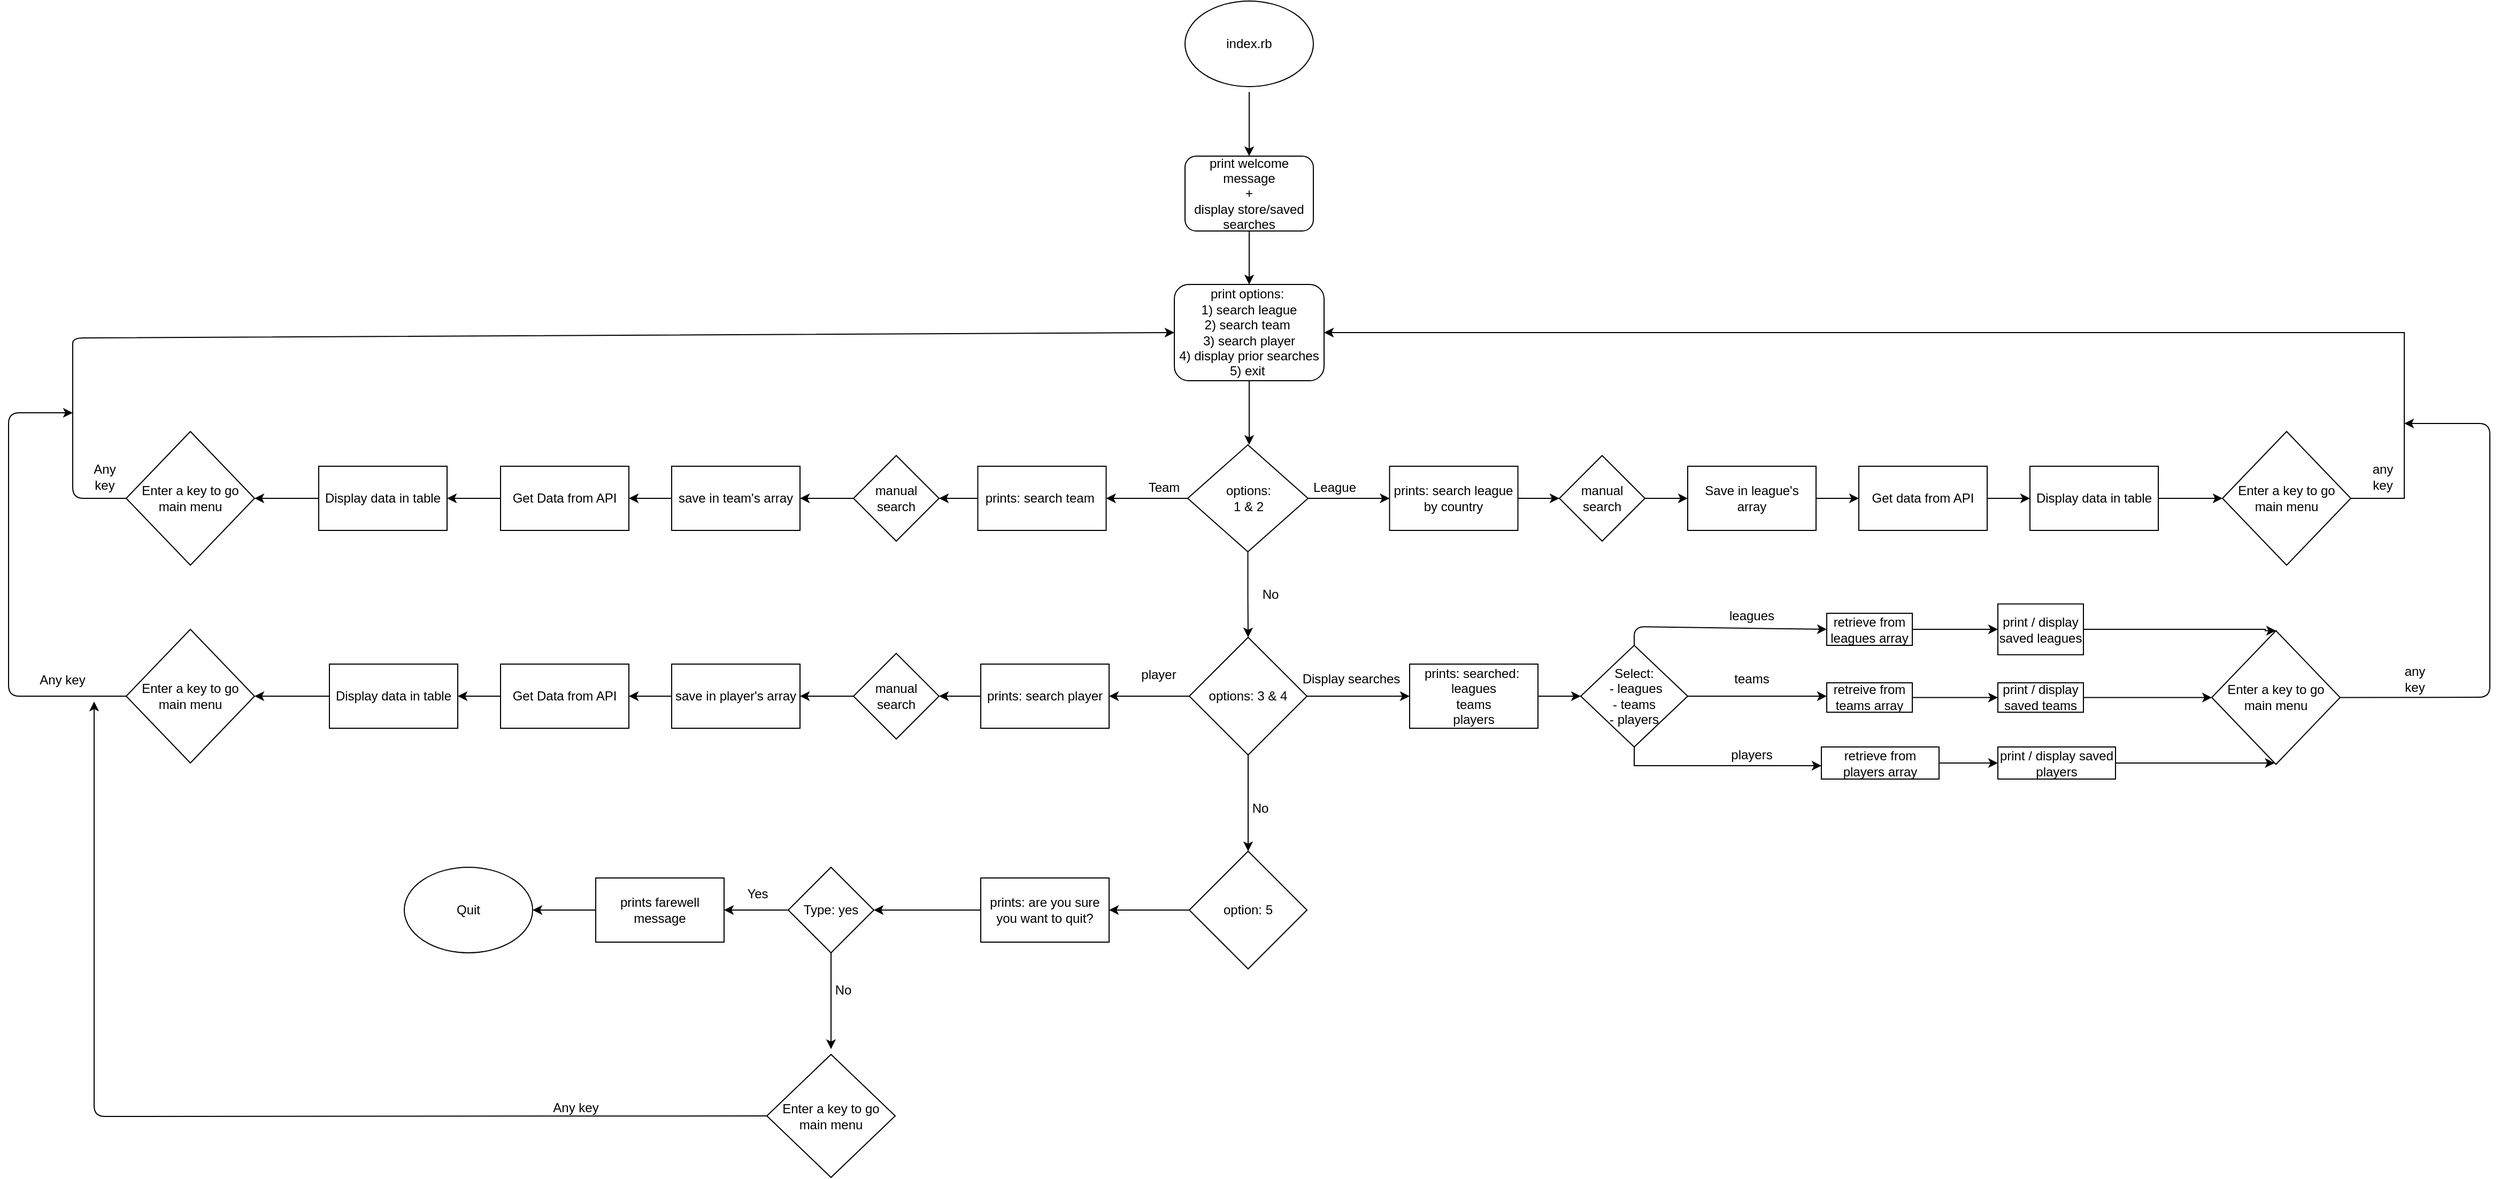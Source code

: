 <mxfile version="15.9.6" type="device"><diagram id="C5RBs43oDa-KdzZeNtuy" name="Page-1"><mxGraphModel dx="1624" dy="798" grid="1" gridSize="10" guides="1" tooltips="1" connect="1" arrows="1" fold="1" page="1" pageScale="1" pageWidth="827" pageHeight="1169" math="0" shadow="0"><root><mxCell id="WIyWlLk6GJQsqaUBKTNV-0"/><mxCell id="WIyWlLk6GJQsqaUBKTNV-1" parent="WIyWlLk6GJQsqaUBKTNV-0"/><mxCell id="--1TKT75NoGN2J0kMyLS-0" value="index.rb" style="ellipse;whiteSpace=wrap;html=1;" parent="WIyWlLk6GJQsqaUBKTNV-1" vertex="1"><mxGeometry x="300" y="545" width="120" height="80" as="geometry"/></mxCell><mxCell id="--1TKT75NoGN2J0kMyLS-1" value="" style="endArrow=classic;html=1;" parent="WIyWlLk6GJQsqaUBKTNV-1" edge="1"><mxGeometry width="50" height="50" relative="1" as="geometry"><mxPoint x="360" y="630" as="sourcePoint"/><mxPoint x="360" y="690" as="targetPoint"/></mxGeometry></mxCell><mxCell id="--1TKT75NoGN2J0kMyLS-2" value="print welcome message &lt;br&gt;+ &lt;br&gt;display store/saved searches" style="rounded=1;whiteSpace=wrap;html=1;" parent="WIyWlLk6GJQsqaUBKTNV-1" vertex="1"><mxGeometry x="300" y="690" width="120" height="70" as="geometry"/></mxCell><mxCell id="--1TKT75NoGN2J0kMyLS-3" value="" style="endArrow=classic;html=1;exitX=0.5;exitY=1;exitDx=0;exitDy=0;" parent="WIyWlLk6GJQsqaUBKTNV-1" source="--1TKT75NoGN2J0kMyLS-2" edge="1"><mxGeometry width="50" height="50" relative="1" as="geometry"><mxPoint x="340" y="800" as="sourcePoint"/><mxPoint x="360" y="810" as="targetPoint"/></mxGeometry></mxCell><mxCell id="--1TKT75NoGN2J0kMyLS-4" value="print options:&amp;nbsp;&lt;br&gt;1) search league&lt;br&gt;2) search team&amp;nbsp;&lt;br&gt;3) search player&lt;br&gt;4) display prior searches&lt;br&gt;5) exit&amp;nbsp;" style="rounded=1;whiteSpace=wrap;html=1;" parent="WIyWlLk6GJQsqaUBKTNV-1" vertex="1"><mxGeometry x="290" y="810" width="140" height="90" as="geometry"/></mxCell><mxCell id="--1TKT75NoGN2J0kMyLS-5" value="" style="endArrow=classic;html=1;exitX=0.5;exitY=1;exitDx=0;exitDy=0;" parent="WIyWlLk6GJQsqaUBKTNV-1" source="--1TKT75NoGN2J0kMyLS-4" edge="1"><mxGeometry width="50" height="50" relative="1" as="geometry"><mxPoint x="340" y="950" as="sourcePoint"/><mxPoint x="360" y="960" as="targetPoint"/></mxGeometry></mxCell><mxCell id="--1TKT75NoGN2J0kMyLS-12" value="" style="edgeStyle=orthogonalEdgeStyle;rounded=0;orthogonalLoop=1;jettySize=auto;html=1;" parent="WIyWlLk6GJQsqaUBKTNV-1" source="--1TKT75NoGN2J0kMyLS-6" target="--1TKT75NoGN2J0kMyLS-8" edge="1"><mxGeometry relative="1" as="geometry"/></mxCell><mxCell id="--1TKT75NoGN2J0kMyLS-14" value="" style="edgeStyle=orthogonalEdgeStyle;rounded=0;orthogonalLoop=1;jettySize=auto;html=1;" parent="WIyWlLk6GJQsqaUBKTNV-1" source="--1TKT75NoGN2J0kMyLS-6" target="--1TKT75NoGN2J0kMyLS-13" edge="1"><mxGeometry relative="1" as="geometry"/></mxCell><mxCell id="--1TKT75NoGN2J0kMyLS-17" value="" style="edgeStyle=orthogonalEdgeStyle;rounded=0;orthogonalLoop=1;jettySize=auto;html=1;" parent="WIyWlLk6GJQsqaUBKTNV-1" source="--1TKT75NoGN2J0kMyLS-6" target="--1TKT75NoGN2J0kMyLS-16" edge="1"><mxGeometry relative="1" as="geometry"/></mxCell><mxCell id="--1TKT75NoGN2J0kMyLS-6" value="options:&lt;br&gt;1 &amp;amp; 2" style="rhombus;whiteSpace=wrap;html=1;" parent="WIyWlLk6GJQsqaUBKTNV-1" vertex="1"><mxGeometry x="302.5" y="960" width="112.5" height="100" as="geometry"/></mxCell><mxCell id="--1TKT75NoGN2J0kMyLS-10" value="" style="edgeStyle=orthogonalEdgeStyle;rounded=0;orthogonalLoop=1;jettySize=auto;html=1;" parent="WIyWlLk6GJQsqaUBKTNV-1" source="--1TKT75NoGN2J0kMyLS-8" target="--1TKT75NoGN2J0kMyLS-9" edge="1"><mxGeometry relative="1" as="geometry"/></mxCell><mxCell id="--1TKT75NoGN2J0kMyLS-49" value="" style="edgeStyle=orthogonalEdgeStyle;rounded=0;orthogonalLoop=1;jettySize=auto;html=1;" parent="WIyWlLk6GJQsqaUBKTNV-1" source="--1TKT75NoGN2J0kMyLS-8" target="--1TKT75NoGN2J0kMyLS-48" edge="1"><mxGeometry relative="1" as="geometry"/></mxCell><mxCell id="--1TKT75NoGN2J0kMyLS-86" value="" style="edgeStyle=orthogonalEdgeStyle;rounded=0;orthogonalLoop=1;jettySize=auto;html=1;" parent="WIyWlLk6GJQsqaUBKTNV-1" source="--1TKT75NoGN2J0kMyLS-8" target="--1TKT75NoGN2J0kMyLS-85" edge="1"><mxGeometry relative="1" as="geometry"/></mxCell><mxCell id="--1TKT75NoGN2J0kMyLS-8" value="options: 3 &amp;amp; 4&lt;br&gt;" style="rhombus;whiteSpace=wrap;html=1;" parent="WIyWlLk6GJQsqaUBKTNV-1" vertex="1"><mxGeometry x="304" y="1140" width="110" height="110" as="geometry"/></mxCell><mxCell id="--1TKT75NoGN2J0kMyLS-102" value="" style="edgeStyle=orthogonalEdgeStyle;rounded=0;orthogonalLoop=1;jettySize=auto;html=1;" parent="WIyWlLk6GJQsqaUBKTNV-1" source="--1TKT75NoGN2J0kMyLS-9" target="--1TKT75NoGN2J0kMyLS-101" edge="1"><mxGeometry relative="1" as="geometry"/></mxCell><mxCell id="--1TKT75NoGN2J0kMyLS-9" value="option: 5" style="rhombus;whiteSpace=wrap;html=1;" parent="WIyWlLk6GJQsqaUBKTNV-1" vertex="1"><mxGeometry x="304" y="1340" width="110" height="110" as="geometry"/></mxCell><mxCell id="--1TKT75NoGN2J0kMyLS-21" value="" style="edgeStyle=orthogonalEdgeStyle;rounded=0;orthogonalLoop=1;jettySize=auto;html=1;" parent="WIyWlLk6GJQsqaUBKTNV-1" source="--1TKT75NoGN2J0kMyLS-13" target="--1TKT75NoGN2J0kMyLS-20" edge="1"><mxGeometry relative="1" as="geometry"/></mxCell><mxCell id="--1TKT75NoGN2J0kMyLS-13" value="prints: search league by country" style="whiteSpace=wrap;html=1;" parent="WIyWlLk6GJQsqaUBKTNV-1" vertex="1"><mxGeometry x="491.25" y="980" width="120" height="60" as="geometry"/></mxCell><mxCell id="--1TKT75NoGN2J0kMyLS-15" value="League" style="text;html=1;strokeColor=none;fillColor=none;align=center;verticalAlign=middle;whiteSpace=wrap;rounded=0;" parent="WIyWlLk6GJQsqaUBKTNV-1" vertex="1"><mxGeometry x="420" y="990" width="40" height="20" as="geometry"/></mxCell><mxCell id="--1TKT75NoGN2J0kMyLS-34" style="edgeStyle=orthogonalEdgeStyle;rounded=0;orthogonalLoop=1;jettySize=auto;html=1;entryX=1;entryY=0.5;entryDx=0;entryDy=0;" parent="WIyWlLk6GJQsqaUBKTNV-1" source="--1TKT75NoGN2J0kMyLS-16" target="--1TKT75NoGN2J0kMyLS-33" edge="1"><mxGeometry relative="1" as="geometry"/></mxCell><mxCell id="--1TKT75NoGN2J0kMyLS-16" value="prints: search team&amp;nbsp;" style="whiteSpace=wrap;html=1;" parent="WIyWlLk6GJQsqaUBKTNV-1" vertex="1"><mxGeometry x="106.25" y="980" width="120" height="60" as="geometry"/></mxCell><mxCell id="--1TKT75NoGN2J0kMyLS-18" value="Team" style="text;html=1;align=center;verticalAlign=middle;resizable=0;points=[];autosize=1;" parent="WIyWlLk6GJQsqaUBKTNV-1" vertex="1"><mxGeometry x="255" y="990" width="50" height="20" as="geometry"/></mxCell><mxCell id="--1TKT75NoGN2J0kMyLS-23" value="" style="edgeStyle=orthogonalEdgeStyle;rounded=0;orthogonalLoop=1;jettySize=auto;html=1;" parent="WIyWlLk6GJQsqaUBKTNV-1" source="--1TKT75NoGN2J0kMyLS-20" target="--1TKT75NoGN2J0kMyLS-22" edge="1"><mxGeometry relative="1" as="geometry"/></mxCell><mxCell id="--1TKT75NoGN2J0kMyLS-20" value="manual search" style="rhombus;whiteSpace=wrap;html=1;" parent="WIyWlLk6GJQsqaUBKTNV-1" vertex="1"><mxGeometry x="650" y="970" width="80" height="80" as="geometry"/></mxCell><mxCell id="--1TKT75NoGN2J0kMyLS-25" value="" style="edgeStyle=orthogonalEdgeStyle;rounded=0;orthogonalLoop=1;jettySize=auto;html=1;" parent="WIyWlLk6GJQsqaUBKTNV-1" source="--1TKT75NoGN2J0kMyLS-22" target="--1TKT75NoGN2J0kMyLS-24" edge="1"><mxGeometry relative="1" as="geometry"/></mxCell><mxCell id="--1TKT75NoGN2J0kMyLS-22" value="Save in league's array" style="whiteSpace=wrap;html=1;" parent="WIyWlLk6GJQsqaUBKTNV-1" vertex="1"><mxGeometry x="770" y="980" width="120" height="60" as="geometry"/></mxCell><mxCell id="--1TKT75NoGN2J0kMyLS-28" value="" style="edgeStyle=orthogonalEdgeStyle;rounded=0;orthogonalLoop=1;jettySize=auto;html=1;" parent="WIyWlLk6GJQsqaUBKTNV-1" source="--1TKT75NoGN2J0kMyLS-24" target="--1TKT75NoGN2J0kMyLS-27" edge="1"><mxGeometry relative="1" as="geometry"/></mxCell><mxCell id="--1TKT75NoGN2J0kMyLS-24" value="Get data from API" style="whiteSpace=wrap;html=1;" parent="WIyWlLk6GJQsqaUBKTNV-1" vertex="1"><mxGeometry x="930" y="980" width="120" height="60" as="geometry"/></mxCell><mxCell id="--1TKT75NoGN2J0kMyLS-30" value="" style="edgeStyle=orthogonalEdgeStyle;rounded=0;orthogonalLoop=1;jettySize=auto;html=1;" parent="WIyWlLk6GJQsqaUBKTNV-1" source="--1TKT75NoGN2J0kMyLS-27" target="--1TKT75NoGN2J0kMyLS-29" edge="1"><mxGeometry relative="1" as="geometry"/></mxCell><mxCell id="--1TKT75NoGN2J0kMyLS-27" value="Display data in table" style="whiteSpace=wrap;html=1;" parent="WIyWlLk6GJQsqaUBKTNV-1" vertex="1"><mxGeometry x="1090" y="980" width="120" height="60" as="geometry"/></mxCell><mxCell id="--1TKT75NoGN2J0kMyLS-31" style="edgeStyle=orthogonalEdgeStyle;rounded=0;orthogonalLoop=1;jettySize=auto;html=1;entryX=1;entryY=0.5;entryDx=0;entryDy=0;" parent="WIyWlLk6GJQsqaUBKTNV-1" source="--1TKT75NoGN2J0kMyLS-29" target="--1TKT75NoGN2J0kMyLS-4" edge="1"><mxGeometry relative="1" as="geometry"><mxPoint x="1330" y="810" as="targetPoint"/><Array as="points"><mxPoint x="1440" y="1010"/><mxPoint x="1440" y="855"/></Array></mxGeometry></mxCell><mxCell id="--1TKT75NoGN2J0kMyLS-29" value="Enter a key to go main menu" style="rhombus;whiteSpace=wrap;html=1;" parent="WIyWlLk6GJQsqaUBKTNV-1" vertex="1"><mxGeometry x="1270" y="947.5" width="120" height="125" as="geometry"/></mxCell><mxCell id="--1TKT75NoGN2J0kMyLS-32" value="any key" style="text;html=1;strokeColor=none;fillColor=none;align=center;verticalAlign=middle;whiteSpace=wrap;rounded=0;" parent="WIyWlLk6GJQsqaUBKTNV-1" vertex="1"><mxGeometry x="1400" y="980" width="40" height="20" as="geometry"/></mxCell><mxCell id="--1TKT75NoGN2J0kMyLS-36" value="" style="edgeStyle=orthogonalEdgeStyle;rounded=0;orthogonalLoop=1;jettySize=auto;html=1;" parent="WIyWlLk6GJQsqaUBKTNV-1" source="--1TKT75NoGN2J0kMyLS-33" target="--1TKT75NoGN2J0kMyLS-35" edge="1"><mxGeometry relative="1" as="geometry"/></mxCell><mxCell id="--1TKT75NoGN2J0kMyLS-33" value="manual search" style="rhombus;whiteSpace=wrap;html=1;" parent="WIyWlLk6GJQsqaUBKTNV-1" vertex="1"><mxGeometry x="-10" y="970" width="80" height="80" as="geometry"/></mxCell><mxCell id="--1TKT75NoGN2J0kMyLS-39" value="" style="edgeStyle=orthogonalEdgeStyle;rounded=0;orthogonalLoop=1;jettySize=auto;html=1;" parent="WIyWlLk6GJQsqaUBKTNV-1" source="--1TKT75NoGN2J0kMyLS-35" target="--1TKT75NoGN2J0kMyLS-38" edge="1"><mxGeometry relative="1" as="geometry"/></mxCell><mxCell id="--1TKT75NoGN2J0kMyLS-35" value="save in team's array" style="whiteSpace=wrap;html=1;" parent="WIyWlLk6GJQsqaUBKTNV-1" vertex="1"><mxGeometry x="-180" y="980" width="120" height="60" as="geometry"/></mxCell><mxCell id="--1TKT75NoGN2J0kMyLS-37" value="No" style="text;html=1;strokeColor=none;fillColor=none;align=center;verticalAlign=middle;whiteSpace=wrap;rounded=0;" parent="WIyWlLk6GJQsqaUBKTNV-1" vertex="1"><mxGeometry x="360" y="1090" width="40" height="20" as="geometry"/></mxCell><mxCell id="--1TKT75NoGN2J0kMyLS-41" value="" style="edgeStyle=orthogonalEdgeStyle;rounded=0;orthogonalLoop=1;jettySize=auto;html=1;" parent="WIyWlLk6GJQsqaUBKTNV-1" source="--1TKT75NoGN2J0kMyLS-38" target="--1TKT75NoGN2J0kMyLS-40" edge="1"><mxGeometry relative="1" as="geometry"/></mxCell><mxCell id="--1TKT75NoGN2J0kMyLS-38" value="Get Data from API" style="whiteSpace=wrap;html=1;" parent="WIyWlLk6GJQsqaUBKTNV-1" vertex="1"><mxGeometry x="-340" y="980" width="120" height="60" as="geometry"/></mxCell><mxCell id="--1TKT75NoGN2J0kMyLS-44" value="" style="edgeStyle=orthogonalEdgeStyle;rounded=0;orthogonalLoop=1;jettySize=auto;html=1;" parent="WIyWlLk6GJQsqaUBKTNV-1" source="--1TKT75NoGN2J0kMyLS-40" target="--1TKT75NoGN2J0kMyLS-43" edge="1"><mxGeometry relative="1" as="geometry"/></mxCell><mxCell id="--1TKT75NoGN2J0kMyLS-40" value="Display data in table" style="whiteSpace=wrap;html=1;" parent="WIyWlLk6GJQsqaUBKTNV-1" vertex="1"><mxGeometry x="-510" y="980" width="120" height="60" as="geometry"/></mxCell><mxCell id="--1TKT75NoGN2J0kMyLS-43" value="Enter a key to go main menu" style="rhombus;whiteSpace=wrap;html=1;" parent="WIyWlLk6GJQsqaUBKTNV-1" vertex="1"><mxGeometry x="-690" y="947.5" width="120" height="125" as="geometry"/></mxCell><mxCell id="--1TKT75NoGN2J0kMyLS-45" value="" style="endArrow=classic;html=1;exitX=0;exitY=0.5;exitDx=0;exitDy=0;entryX=0;entryY=0.5;entryDx=0;entryDy=0;" parent="WIyWlLk6GJQsqaUBKTNV-1" source="--1TKT75NoGN2J0kMyLS-43" target="--1TKT75NoGN2J0kMyLS-4" edge="1"><mxGeometry width="50" height="50" relative="1" as="geometry"><mxPoint x="-430" y="1140" as="sourcePoint"/><mxPoint x="-760" y="1010" as="targetPoint"/><Array as="points"><mxPoint x="-740" y="1010"/><mxPoint x="-740" y="880"/><mxPoint x="-740" y="860"/></Array></mxGeometry></mxCell><mxCell id="--1TKT75NoGN2J0kMyLS-46" value="Any key" style="text;html=1;strokeColor=none;fillColor=none;align=center;verticalAlign=middle;whiteSpace=wrap;rounded=0;" parent="WIyWlLk6GJQsqaUBKTNV-1" vertex="1"><mxGeometry x="-730" y="980" width="40" height="20" as="geometry"/></mxCell><mxCell id="--1TKT75NoGN2J0kMyLS-52" value="" style="edgeStyle=orthogonalEdgeStyle;rounded=0;orthogonalLoop=1;jettySize=auto;html=1;" parent="WIyWlLk6GJQsqaUBKTNV-1" source="--1TKT75NoGN2J0kMyLS-48" target="--1TKT75NoGN2J0kMyLS-51" edge="1"><mxGeometry relative="1" as="geometry"/></mxCell><mxCell id="--1TKT75NoGN2J0kMyLS-48" value="prints: searched:&amp;nbsp;&lt;br&gt;leagues&lt;br&gt;teams&lt;br&gt;players" style="whiteSpace=wrap;html=1;" parent="WIyWlLk6GJQsqaUBKTNV-1" vertex="1"><mxGeometry x="510" y="1165" width="120" height="60" as="geometry"/></mxCell><mxCell id="--1TKT75NoGN2J0kMyLS-50" value="Display searches" style="text;html=1;align=center;verticalAlign=middle;resizable=0;points=[];autosize=1;" parent="WIyWlLk6GJQsqaUBKTNV-1" vertex="1"><mxGeometry x="400" y="1169" width="110" height="20" as="geometry"/></mxCell><mxCell id="--1TKT75NoGN2J0kMyLS-55" value="" style="edgeStyle=orthogonalEdgeStyle;rounded=0;orthogonalLoop=1;jettySize=auto;html=1;" parent="WIyWlLk6GJQsqaUBKTNV-1" source="--1TKT75NoGN2J0kMyLS-51" edge="1"><mxGeometry relative="1" as="geometry"><mxPoint x="900" y="1195" as="targetPoint"/></mxGeometry></mxCell><mxCell id="--1TKT75NoGN2J0kMyLS-57" value="" style="edgeStyle=orthogonalEdgeStyle;rounded=0;orthogonalLoop=1;jettySize=auto;html=1;" parent="WIyWlLk6GJQsqaUBKTNV-1" source="--1TKT75NoGN2J0kMyLS-51" target="--1TKT75NoGN2J0kMyLS-56" edge="1"><mxGeometry relative="1" as="geometry"><Array as="points"><mxPoint x="720" y="1260"/></Array></mxGeometry></mxCell><mxCell id="--1TKT75NoGN2J0kMyLS-51" value="Select:&lt;br&gt;&amp;nbsp;- leagues&lt;br&gt;- teams&lt;br&gt;- players" style="rhombus;whiteSpace=wrap;html=1;" parent="WIyWlLk6GJQsqaUBKTNV-1" vertex="1"><mxGeometry x="670" y="1147.5" width="100" height="95" as="geometry"/></mxCell><mxCell id="--1TKT75NoGN2J0kMyLS-75" value="" style="edgeStyle=orthogonalEdgeStyle;rounded=0;orthogonalLoop=1;jettySize=auto;html=1;" parent="WIyWlLk6GJQsqaUBKTNV-1" source="--1TKT75NoGN2J0kMyLS-54" target="--1TKT75NoGN2J0kMyLS-74" edge="1"><mxGeometry relative="1" as="geometry"/></mxCell><mxCell id="--1TKT75NoGN2J0kMyLS-54" value="retreive from teams array" style="whiteSpace=wrap;html=1;" parent="WIyWlLk6GJQsqaUBKTNV-1" vertex="1"><mxGeometry x="900" y="1182.5" width="80" height="27.5" as="geometry"/></mxCell><mxCell id="--1TKT75NoGN2J0kMyLS-72" value="" style="edgeStyle=orthogonalEdgeStyle;rounded=0;orthogonalLoop=1;jettySize=auto;html=1;" parent="WIyWlLk6GJQsqaUBKTNV-1" source="--1TKT75NoGN2J0kMyLS-56" target="--1TKT75NoGN2J0kMyLS-71" edge="1"><mxGeometry relative="1" as="geometry"/></mxCell><mxCell id="--1TKT75NoGN2J0kMyLS-56" value="retrieve from players array" style="whiteSpace=wrap;html=1;" parent="WIyWlLk6GJQsqaUBKTNV-1" vertex="1"><mxGeometry x="895" y="1242.5" width="110" height="30" as="geometry"/></mxCell><mxCell id="--1TKT75NoGN2J0kMyLS-58" value="leagues" style="text;html=1;strokeColor=none;fillColor=none;align=center;verticalAlign=middle;whiteSpace=wrap;rounded=0;" parent="WIyWlLk6GJQsqaUBKTNV-1" vertex="1"><mxGeometry x="810" y="1110" width="40" height="20" as="geometry"/></mxCell><mxCell id="--1TKT75NoGN2J0kMyLS-60" value="teams" style="text;html=1;strokeColor=none;fillColor=none;align=center;verticalAlign=middle;whiteSpace=wrap;rounded=0;" parent="WIyWlLk6GJQsqaUBKTNV-1" vertex="1"><mxGeometry x="810" y="1169" width="40" height="20" as="geometry"/></mxCell><mxCell id="--1TKT75NoGN2J0kMyLS-61" value="No" style="text;html=1;align=center;verticalAlign=middle;resizable=0;points=[];autosize=1;" parent="WIyWlLk6GJQsqaUBKTNV-1" vertex="1"><mxGeometry x="355" y="1290" width="30" height="20" as="geometry"/></mxCell><mxCell id="--1TKT75NoGN2J0kMyLS-68" value="" style="edgeStyle=orthogonalEdgeStyle;rounded=0;orthogonalLoop=1;jettySize=auto;html=1;" parent="WIyWlLk6GJQsqaUBKTNV-1" source="--1TKT75NoGN2J0kMyLS-62" target="--1TKT75NoGN2J0kMyLS-67" edge="1"><mxGeometry relative="1" as="geometry"/></mxCell><mxCell id="--1TKT75NoGN2J0kMyLS-62" value="retrieve from leagues array" style="whiteSpace=wrap;html=1;" parent="WIyWlLk6GJQsqaUBKTNV-1" vertex="1"><mxGeometry x="900" y="1117.5" width="80" height="30" as="geometry"/></mxCell><mxCell id="--1TKT75NoGN2J0kMyLS-65" value="" style="endArrow=classic;html=1;exitX=0.5;exitY=0;exitDx=0;exitDy=0;entryX=0;entryY=0.5;entryDx=0;entryDy=0;" parent="WIyWlLk6GJQsqaUBKTNV-1" source="--1TKT75NoGN2J0kMyLS-51" target="--1TKT75NoGN2J0kMyLS-62" edge="1"><mxGeometry width="50" height="50" relative="1" as="geometry"><mxPoint x="640" y="1140" as="sourcePoint"/><mxPoint x="690" y="1090" as="targetPoint"/><Array as="points"><mxPoint x="720" y="1130"/></Array></mxGeometry></mxCell><mxCell id="--1TKT75NoGN2J0kMyLS-66" value="players" style="text;html=1;strokeColor=none;fillColor=none;align=center;verticalAlign=middle;whiteSpace=wrap;rounded=0;" parent="WIyWlLk6GJQsqaUBKTNV-1" vertex="1"><mxGeometry x="810" y="1240" width="40" height="20" as="geometry"/></mxCell><mxCell id="--1TKT75NoGN2J0kMyLS-79" value="" style="edgeStyle=orthogonalEdgeStyle;rounded=0;orthogonalLoop=1;jettySize=auto;html=1;entryX=0.5;entryY=0;entryDx=0;entryDy=0;" parent="WIyWlLk6GJQsqaUBKTNV-1" source="--1TKT75NoGN2J0kMyLS-67" target="--1TKT75NoGN2J0kMyLS-78" edge="1"><mxGeometry relative="1" as="geometry"><Array as="points"><mxPoint x="1310" y="1133"/><mxPoint x="1310" y="1134"/></Array></mxGeometry></mxCell><mxCell id="--1TKT75NoGN2J0kMyLS-67" value="print / display saved leagues" style="whiteSpace=wrap;html=1;" parent="WIyWlLk6GJQsqaUBKTNV-1" vertex="1"><mxGeometry x="1060" y="1108.75" width="80" height="47.5" as="geometry"/></mxCell><mxCell id="--1TKT75NoGN2J0kMyLS-82" value="" style="edgeStyle=orthogonalEdgeStyle;rounded=0;orthogonalLoop=1;jettySize=auto;html=1;" parent="WIyWlLk6GJQsqaUBKTNV-1" source="--1TKT75NoGN2J0kMyLS-71" target="--1TKT75NoGN2J0kMyLS-78" edge="1"><mxGeometry relative="1" as="geometry"><Array as="points"><mxPoint x="1310" y="1258"/><mxPoint x="1310" y="1258"/></Array></mxGeometry></mxCell><mxCell id="--1TKT75NoGN2J0kMyLS-71" value="print / display saved players" style="whiteSpace=wrap;html=1;" parent="WIyWlLk6GJQsqaUBKTNV-1" vertex="1"><mxGeometry x="1060" y="1242.5" width="110" height="30" as="geometry"/></mxCell><mxCell id="--1TKT75NoGN2J0kMyLS-81" value="" style="edgeStyle=orthogonalEdgeStyle;rounded=0;orthogonalLoop=1;jettySize=auto;html=1;" parent="WIyWlLk6GJQsqaUBKTNV-1" source="--1TKT75NoGN2J0kMyLS-74" target="--1TKT75NoGN2J0kMyLS-78" edge="1"><mxGeometry relative="1" as="geometry"/></mxCell><mxCell id="--1TKT75NoGN2J0kMyLS-74" value="print / display saved teams" style="whiteSpace=wrap;html=1;" parent="WIyWlLk6GJQsqaUBKTNV-1" vertex="1"><mxGeometry x="1060" y="1182.5" width="80" height="27.5" as="geometry"/></mxCell><mxCell id="--1TKT75NoGN2J0kMyLS-78" value="Enter a key to go main menu" style="rhombus;whiteSpace=wrap;html=1;" parent="WIyWlLk6GJQsqaUBKTNV-1" vertex="1"><mxGeometry x="1260" y="1133.75" width="120" height="125" as="geometry"/></mxCell><mxCell id="--1TKT75NoGN2J0kMyLS-83" value="" style="endArrow=classic;html=1;exitX=1;exitY=0.5;exitDx=0;exitDy=0;" parent="WIyWlLk6GJQsqaUBKTNV-1" source="--1TKT75NoGN2J0kMyLS-78" edge="1"><mxGeometry width="50" height="50" relative="1" as="geometry"><mxPoint x="950" y="1160" as="sourcePoint"/><mxPoint x="1440" y="940" as="targetPoint"/><Array as="points"><mxPoint x="1520" y="1196"/><mxPoint x="1520" y="940"/></Array></mxGeometry></mxCell><mxCell id="--1TKT75NoGN2J0kMyLS-84" value="any key" style="text;html=1;strokeColor=none;fillColor=none;align=center;verticalAlign=middle;whiteSpace=wrap;rounded=0;" parent="WIyWlLk6GJQsqaUBKTNV-1" vertex="1"><mxGeometry x="1430" y="1169" width="40" height="20" as="geometry"/></mxCell><mxCell id="--1TKT75NoGN2J0kMyLS-89" value="" style="edgeStyle=orthogonalEdgeStyle;rounded=0;orthogonalLoop=1;jettySize=auto;html=1;" parent="WIyWlLk6GJQsqaUBKTNV-1" source="--1TKT75NoGN2J0kMyLS-85" target="--1TKT75NoGN2J0kMyLS-88" edge="1"><mxGeometry relative="1" as="geometry"/></mxCell><mxCell id="--1TKT75NoGN2J0kMyLS-85" value="prints: search player" style="whiteSpace=wrap;html=1;" parent="WIyWlLk6GJQsqaUBKTNV-1" vertex="1"><mxGeometry x="109" y="1165" width="120" height="60" as="geometry"/></mxCell><mxCell id="--1TKT75NoGN2J0kMyLS-87" value="player" style="text;html=1;align=center;verticalAlign=middle;resizable=0;points=[];autosize=1;" parent="WIyWlLk6GJQsqaUBKTNV-1" vertex="1"><mxGeometry x="250" y="1165" width="50" height="20" as="geometry"/></mxCell><mxCell id="--1TKT75NoGN2J0kMyLS-91" value="" style="edgeStyle=orthogonalEdgeStyle;rounded=0;orthogonalLoop=1;jettySize=auto;html=1;" parent="WIyWlLk6GJQsqaUBKTNV-1" source="--1TKT75NoGN2J0kMyLS-88" target="--1TKT75NoGN2J0kMyLS-90" edge="1"><mxGeometry relative="1" as="geometry"/></mxCell><mxCell id="--1TKT75NoGN2J0kMyLS-88" value="manual search" style="rhombus;whiteSpace=wrap;html=1;" parent="WIyWlLk6GJQsqaUBKTNV-1" vertex="1"><mxGeometry x="-10" y="1155" width="80" height="80" as="geometry"/></mxCell><mxCell id="--1TKT75NoGN2J0kMyLS-93" value="" style="edgeStyle=orthogonalEdgeStyle;rounded=0;orthogonalLoop=1;jettySize=auto;html=1;" parent="WIyWlLk6GJQsqaUBKTNV-1" source="--1TKT75NoGN2J0kMyLS-90" target="--1TKT75NoGN2J0kMyLS-92" edge="1"><mxGeometry relative="1" as="geometry"/></mxCell><mxCell id="--1TKT75NoGN2J0kMyLS-90" value="save in player's array" style="whiteSpace=wrap;html=1;" parent="WIyWlLk6GJQsqaUBKTNV-1" vertex="1"><mxGeometry x="-180" y="1165" width="120" height="60" as="geometry"/></mxCell><mxCell id="--1TKT75NoGN2J0kMyLS-95" value="" style="edgeStyle=orthogonalEdgeStyle;rounded=0;orthogonalLoop=1;jettySize=auto;html=1;" parent="WIyWlLk6GJQsqaUBKTNV-1" source="--1TKT75NoGN2J0kMyLS-92" target="--1TKT75NoGN2J0kMyLS-94" edge="1"><mxGeometry relative="1" as="geometry"/></mxCell><mxCell id="--1TKT75NoGN2J0kMyLS-92" value="Get Data from API" style="whiteSpace=wrap;html=1;" parent="WIyWlLk6GJQsqaUBKTNV-1" vertex="1"><mxGeometry x="-340" y="1165" width="120" height="60" as="geometry"/></mxCell><mxCell id="--1TKT75NoGN2J0kMyLS-98" value="" style="edgeStyle=orthogonalEdgeStyle;rounded=0;orthogonalLoop=1;jettySize=auto;html=1;" parent="WIyWlLk6GJQsqaUBKTNV-1" source="--1TKT75NoGN2J0kMyLS-94" target="--1TKT75NoGN2J0kMyLS-97" edge="1"><mxGeometry relative="1" as="geometry"/></mxCell><mxCell id="--1TKT75NoGN2J0kMyLS-94" value="Display data in table" style="whiteSpace=wrap;html=1;" parent="WIyWlLk6GJQsqaUBKTNV-1" vertex="1"><mxGeometry x="-500" y="1165" width="120" height="60" as="geometry"/></mxCell><mxCell id="--1TKT75NoGN2J0kMyLS-97" value="Enter a key to go main menu" style="rhombus;whiteSpace=wrap;html=1;" parent="WIyWlLk6GJQsqaUBKTNV-1" vertex="1"><mxGeometry x="-690" y="1132.5" width="120" height="125" as="geometry"/></mxCell><mxCell id="--1TKT75NoGN2J0kMyLS-99" value="" style="endArrow=classic;html=1;exitX=0;exitY=0.5;exitDx=0;exitDy=0;" parent="WIyWlLk6GJQsqaUBKTNV-1" source="--1TKT75NoGN2J0kMyLS-97" edge="1"><mxGeometry width="50" height="50" relative="1" as="geometry"><mxPoint x="-750" y="1212" as="sourcePoint"/><mxPoint x="-740" y="930" as="targetPoint"/><Array as="points"><mxPoint x="-800" y="1195"/><mxPoint x="-800" y="930"/></Array></mxGeometry></mxCell><mxCell id="--1TKT75NoGN2J0kMyLS-100" value="Any key" style="text;html=1;align=center;verticalAlign=middle;resizable=0;points=[];autosize=1;" parent="WIyWlLk6GJQsqaUBKTNV-1" vertex="1"><mxGeometry x="-780" y="1170" width="60" height="20" as="geometry"/></mxCell><mxCell id="--1TKT75NoGN2J0kMyLS-104" value="" style="edgeStyle=orthogonalEdgeStyle;rounded=0;orthogonalLoop=1;jettySize=auto;html=1;" parent="WIyWlLk6GJQsqaUBKTNV-1" source="--1TKT75NoGN2J0kMyLS-101" target="--1TKT75NoGN2J0kMyLS-103" edge="1"><mxGeometry relative="1" as="geometry"/></mxCell><mxCell id="--1TKT75NoGN2J0kMyLS-101" value="prints: are you sure you want to quit?" style="whiteSpace=wrap;html=1;" parent="WIyWlLk6GJQsqaUBKTNV-1" vertex="1"><mxGeometry x="109" y="1365" width="120" height="60" as="geometry"/></mxCell><mxCell id="--1TKT75NoGN2J0kMyLS-106" value="" style="edgeStyle=orthogonalEdgeStyle;rounded=0;orthogonalLoop=1;jettySize=auto;html=1;" parent="WIyWlLk6GJQsqaUBKTNV-1" source="--1TKT75NoGN2J0kMyLS-103" target="--1TKT75NoGN2J0kMyLS-105" edge="1"><mxGeometry relative="1" as="geometry"/></mxCell><mxCell id="--1TKT75NoGN2J0kMyLS-111" value="" style="edgeStyle=orthogonalEdgeStyle;rounded=0;orthogonalLoop=1;jettySize=auto;html=1;" parent="WIyWlLk6GJQsqaUBKTNV-1" source="--1TKT75NoGN2J0kMyLS-103" edge="1"><mxGeometry relative="1" as="geometry"><mxPoint x="-31" y="1525" as="targetPoint"/></mxGeometry></mxCell><mxCell id="--1TKT75NoGN2J0kMyLS-103" value="Type: yes" style="rhombus;whiteSpace=wrap;html=1;" parent="WIyWlLk6GJQsqaUBKTNV-1" vertex="1"><mxGeometry x="-71" y="1355" width="80" height="80" as="geometry"/></mxCell><mxCell id="--1TKT75NoGN2J0kMyLS-108" value="" style="edgeStyle=orthogonalEdgeStyle;rounded=0;orthogonalLoop=1;jettySize=auto;html=1;" parent="WIyWlLk6GJQsqaUBKTNV-1" source="--1TKT75NoGN2J0kMyLS-105" target="--1TKT75NoGN2J0kMyLS-107" edge="1"><mxGeometry relative="1" as="geometry"/></mxCell><mxCell id="--1TKT75NoGN2J0kMyLS-105" value="prints farewell message" style="whiteSpace=wrap;html=1;" parent="WIyWlLk6GJQsqaUBKTNV-1" vertex="1"><mxGeometry x="-251" y="1365" width="120" height="60" as="geometry"/></mxCell><mxCell id="--1TKT75NoGN2J0kMyLS-107" value="Quit" style="ellipse;whiteSpace=wrap;html=1;" parent="WIyWlLk6GJQsqaUBKTNV-1" vertex="1"><mxGeometry x="-430" y="1355" width="120" height="80" as="geometry"/></mxCell><mxCell id="--1TKT75NoGN2J0kMyLS-109" value="Yes" style="text;html=1;align=center;verticalAlign=middle;resizable=0;points=[];autosize=1;" parent="WIyWlLk6GJQsqaUBKTNV-1" vertex="1"><mxGeometry x="-120" y="1370" width="40" height="20" as="geometry"/></mxCell><mxCell id="--1TKT75NoGN2J0kMyLS-112" value="No" style="text;html=1;align=center;verticalAlign=middle;resizable=0;points=[];autosize=1;" parent="WIyWlLk6GJQsqaUBKTNV-1" vertex="1"><mxGeometry x="-35" y="1460" width="30" height="20" as="geometry"/></mxCell><mxCell id="--1TKT75NoGN2J0kMyLS-113" value="Enter a key to go main menu" style="rhombus;whiteSpace=wrap;html=1;" parent="WIyWlLk6GJQsqaUBKTNV-1" vertex="1"><mxGeometry x="-91" y="1530" width="120" height="115" as="geometry"/></mxCell><mxCell id="--1TKT75NoGN2J0kMyLS-115" value="" style="endArrow=classic;html=1;exitX=0;exitY=0.5;exitDx=0;exitDy=0;" parent="WIyWlLk6GJQsqaUBKTNV-1" source="--1TKT75NoGN2J0kMyLS-113" edge="1"><mxGeometry width="50" height="50" relative="1" as="geometry"><mxPoint x="-280" y="1490" as="sourcePoint"/><mxPoint x="-720" y="1200" as="targetPoint"/><Array as="points"><mxPoint x="-690" y="1588"/><mxPoint x="-720" y="1588"/></Array></mxGeometry></mxCell><mxCell id="--1TKT75NoGN2J0kMyLS-116" value="Any key" style="text;html=1;align=center;verticalAlign=middle;resizable=0;points=[];autosize=1;" parent="WIyWlLk6GJQsqaUBKTNV-1" vertex="1"><mxGeometry x="-300" y="1570" width="60" height="20" as="geometry"/></mxCell></root></mxGraphModel></diagram></mxfile>